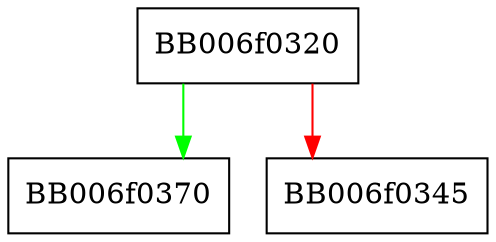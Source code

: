 digraph mac_siphash_settable_ctx_params {
  node [shape="box"];
  graph [splines=ortho];
  BB006f0320 -> BB006f0370 [color="green"];
  BB006f0320 -> BB006f0345 [color="red"];
}